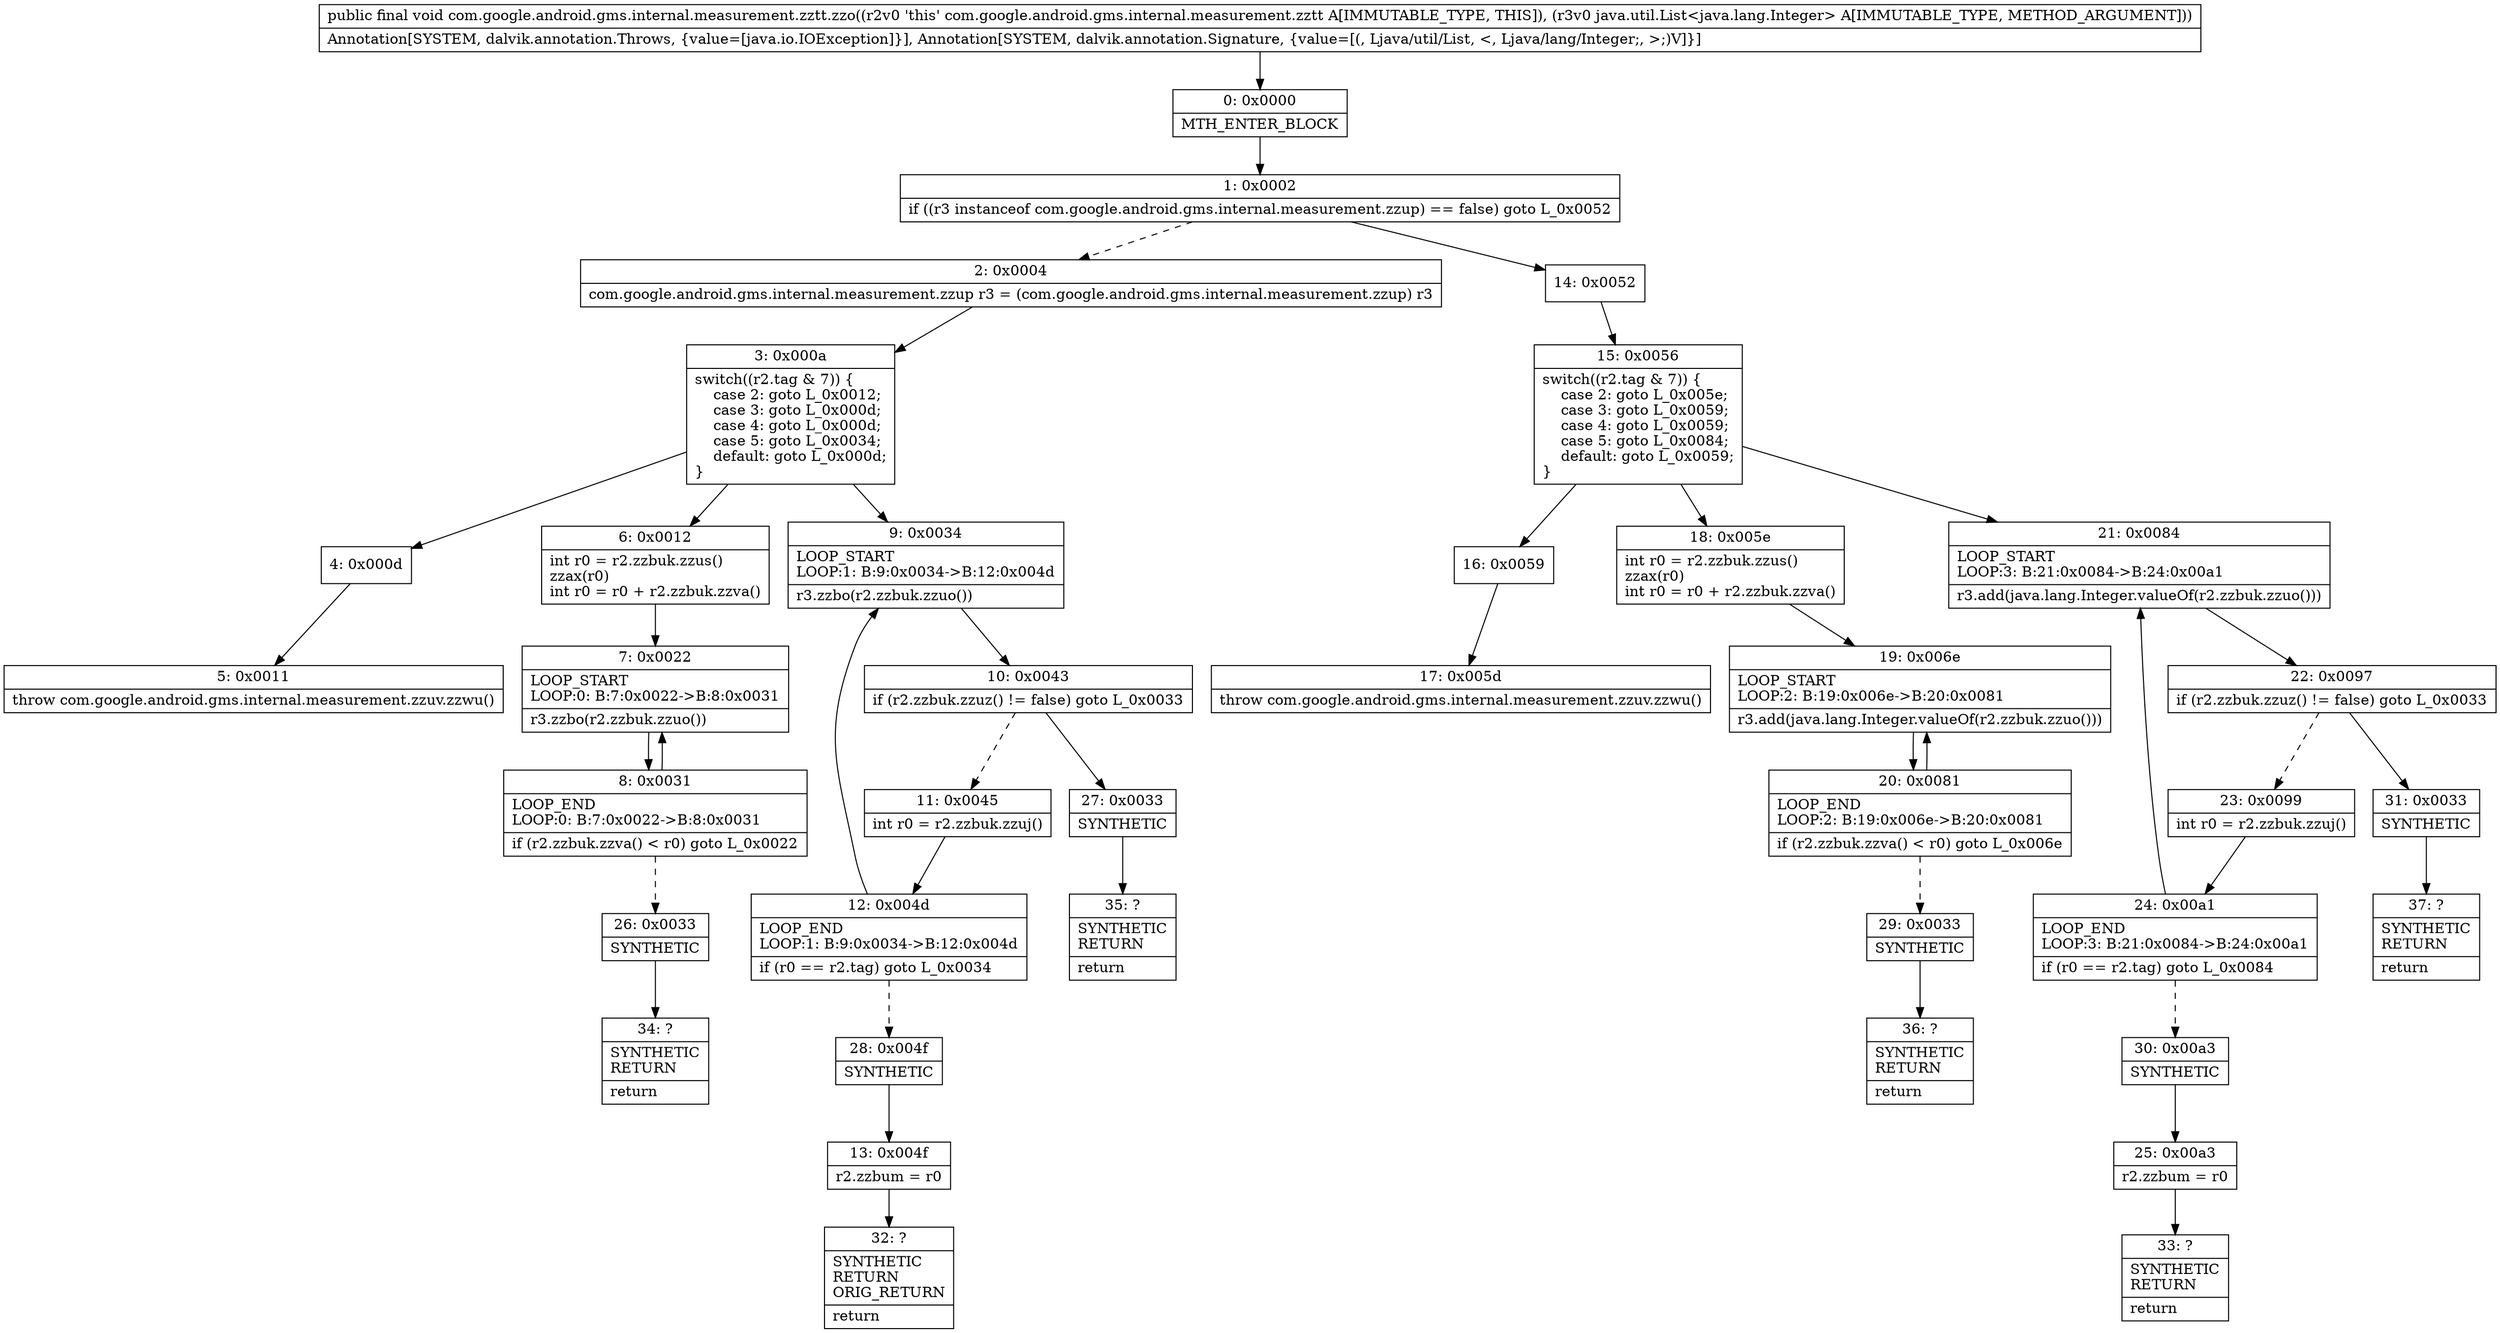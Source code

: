 digraph "CFG forcom.google.android.gms.internal.measurement.zztt.zzo(Ljava\/util\/List;)V" {
Node_0 [shape=record,label="{0\:\ 0x0000|MTH_ENTER_BLOCK\l}"];
Node_1 [shape=record,label="{1\:\ 0x0002|if ((r3 instanceof com.google.android.gms.internal.measurement.zzup) == false) goto L_0x0052\l}"];
Node_2 [shape=record,label="{2\:\ 0x0004|com.google.android.gms.internal.measurement.zzup r3 = (com.google.android.gms.internal.measurement.zzup) r3\l}"];
Node_3 [shape=record,label="{3\:\ 0x000a|switch((r2.tag & 7)) \{\l    case 2: goto L_0x0012;\l    case 3: goto L_0x000d;\l    case 4: goto L_0x000d;\l    case 5: goto L_0x0034;\l    default: goto L_0x000d;\l\}\l}"];
Node_4 [shape=record,label="{4\:\ 0x000d}"];
Node_5 [shape=record,label="{5\:\ 0x0011|throw com.google.android.gms.internal.measurement.zzuv.zzwu()\l}"];
Node_6 [shape=record,label="{6\:\ 0x0012|int r0 = r2.zzbuk.zzus()\lzzax(r0)\lint r0 = r0 + r2.zzbuk.zzva()\l}"];
Node_7 [shape=record,label="{7\:\ 0x0022|LOOP_START\lLOOP:0: B:7:0x0022\-\>B:8:0x0031\l|r3.zzbo(r2.zzbuk.zzuo())\l}"];
Node_8 [shape=record,label="{8\:\ 0x0031|LOOP_END\lLOOP:0: B:7:0x0022\-\>B:8:0x0031\l|if (r2.zzbuk.zzva() \< r0) goto L_0x0022\l}"];
Node_9 [shape=record,label="{9\:\ 0x0034|LOOP_START\lLOOP:1: B:9:0x0034\-\>B:12:0x004d\l|r3.zzbo(r2.zzbuk.zzuo())\l}"];
Node_10 [shape=record,label="{10\:\ 0x0043|if (r2.zzbuk.zzuz() != false) goto L_0x0033\l}"];
Node_11 [shape=record,label="{11\:\ 0x0045|int r0 = r2.zzbuk.zzuj()\l}"];
Node_12 [shape=record,label="{12\:\ 0x004d|LOOP_END\lLOOP:1: B:9:0x0034\-\>B:12:0x004d\l|if (r0 == r2.tag) goto L_0x0034\l}"];
Node_13 [shape=record,label="{13\:\ 0x004f|r2.zzbum = r0\l}"];
Node_14 [shape=record,label="{14\:\ 0x0052}"];
Node_15 [shape=record,label="{15\:\ 0x0056|switch((r2.tag & 7)) \{\l    case 2: goto L_0x005e;\l    case 3: goto L_0x0059;\l    case 4: goto L_0x0059;\l    case 5: goto L_0x0084;\l    default: goto L_0x0059;\l\}\l}"];
Node_16 [shape=record,label="{16\:\ 0x0059}"];
Node_17 [shape=record,label="{17\:\ 0x005d|throw com.google.android.gms.internal.measurement.zzuv.zzwu()\l}"];
Node_18 [shape=record,label="{18\:\ 0x005e|int r0 = r2.zzbuk.zzus()\lzzax(r0)\lint r0 = r0 + r2.zzbuk.zzva()\l}"];
Node_19 [shape=record,label="{19\:\ 0x006e|LOOP_START\lLOOP:2: B:19:0x006e\-\>B:20:0x0081\l|r3.add(java.lang.Integer.valueOf(r2.zzbuk.zzuo()))\l}"];
Node_20 [shape=record,label="{20\:\ 0x0081|LOOP_END\lLOOP:2: B:19:0x006e\-\>B:20:0x0081\l|if (r2.zzbuk.zzva() \< r0) goto L_0x006e\l}"];
Node_21 [shape=record,label="{21\:\ 0x0084|LOOP_START\lLOOP:3: B:21:0x0084\-\>B:24:0x00a1\l|r3.add(java.lang.Integer.valueOf(r2.zzbuk.zzuo()))\l}"];
Node_22 [shape=record,label="{22\:\ 0x0097|if (r2.zzbuk.zzuz() != false) goto L_0x0033\l}"];
Node_23 [shape=record,label="{23\:\ 0x0099|int r0 = r2.zzbuk.zzuj()\l}"];
Node_24 [shape=record,label="{24\:\ 0x00a1|LOOP_END\lLOOP:3: B:21:0x0084\-\>B:24:0x00a1\l|if (r0 == r2.tag) goto L_0x0084\l}"];
Node_25 [shape=record,label="{25\:\ 0x00a3|r2.zzbum = r0\l}"];
Node_26 [shape=record,label="{26\:\ 0x0033|SYNTHETIC\l}"];
Node_27 [shape=record,label="{27\:\ 0x0033|SYNTHETIC\l}"];
Node_28 [shape=record,label="{28\:\ 0x004f|SYNTHETIC\l}"];
Node_29 [shape=record,label="{29\:\ 0x0033|SYNTHETIC\l}"];
Node_30 [shape=record,label="{30\:\ 0x00a3|SYNTHETIC\l}"];
Node_31 [shape=record,label="{31\:\ 0x0033|SYNTHETIC\l}"];
Node_32 [shape=record,label="{32\:\ ?|SYNTHETIC\lRETURN\lORIG_RETURN\l|return\l}"];
Node_33 [shape=record,label="{33\:\ ?|SYNTHETIC\lRETURN\l|return\l}"];
Node_34 [shape=record,label="{34\:\ ?|SYNTHETIC\lRETURN\l|return\l}"];
Node_35 [shape=record,label="{35\:\ ?|SYNTHETIC\lRETURN\l|return\l}"];
Node_36 [shape=record,label="{36\:\ ?|SYNTHETIC\lRETURN\l|return\l}"];
Node_37 [shape=record,label="{37\:\ ?|SYNTHETIC\lRETURN\l|return\l}"];
MethodNode[shape=record,label="{public final void com.google.android.gms.internal.measurement.zztt.zzo((r2v0 'this' com.google.android.gms.internal.measurement.zztt A[IMMUTABLE_TYPE, THIS]), (r3v0 java.util.List\<java.lang.Integer\> A[IMMUTABLE_TYPE, METHOD_ARGUMENT]))  | Annotation[SYSTEM, dalvik.annotation.Throws, \{value=[java.io.IOException]\}], Annotation[SYSTEM, dalvik.annotation.Signature, \{value=[(, Ljava\/util\/List, \<, Ljava\/lang\/Integer;, \>;)V]\}]\l}"];
MethodNode -> Node_0;
Node_0 -> Node_1;
Node_1 -> Node_2[style=dashed];
Node_1 -> Node_14;
Node_2 -> Node_3;
Node_3 -> Node_4;
Node_3 -> Node_6;
Node_3 -> Node_9;
Node_4 -> Node_5;
Node_6 -> Node_7;
Node_7 -> Node_8;
Node_8 -> Node_7;
Node_8 -> Node_26[style=dashed];
Node_9 -> Node_10;
Node_10 -> Node_11[style=dashed];
Node_10 -> Node_27;
Node_11 -> Node_12;
Node_12 -> Node_9;
Node_12 -> Node_28[style=dashed];
Node_13 -> Node_32;
Node_14 -> Node_15;
Node_15 -> Node_16;
Node_15 -> Node_18;
Node_15 -> Node_21;
Node_16 -> Node_17;
Node_18 -> Node_19;
Node_19 -> Node_20;
Node_20 -> Node_19;
Node_20 -> Node_29[style=dashed];
Node_21 -> Node_22;
Node_22 -> Node_23[style=dashed];
Node_22 -> Node_31;
Node_23 -> Node_24;
Node_24 -> Node_21;
Node_24 -> Node_30[style=dashed];
Node_25 -> Node_33;
Node_26 -> Node_34;
Node_27 -> Node_35;
Node_28 -> Node_13;
Node_29 -> Node_36;
Node_30 -> Node_25;
Node_31 -> Node_37;
}

